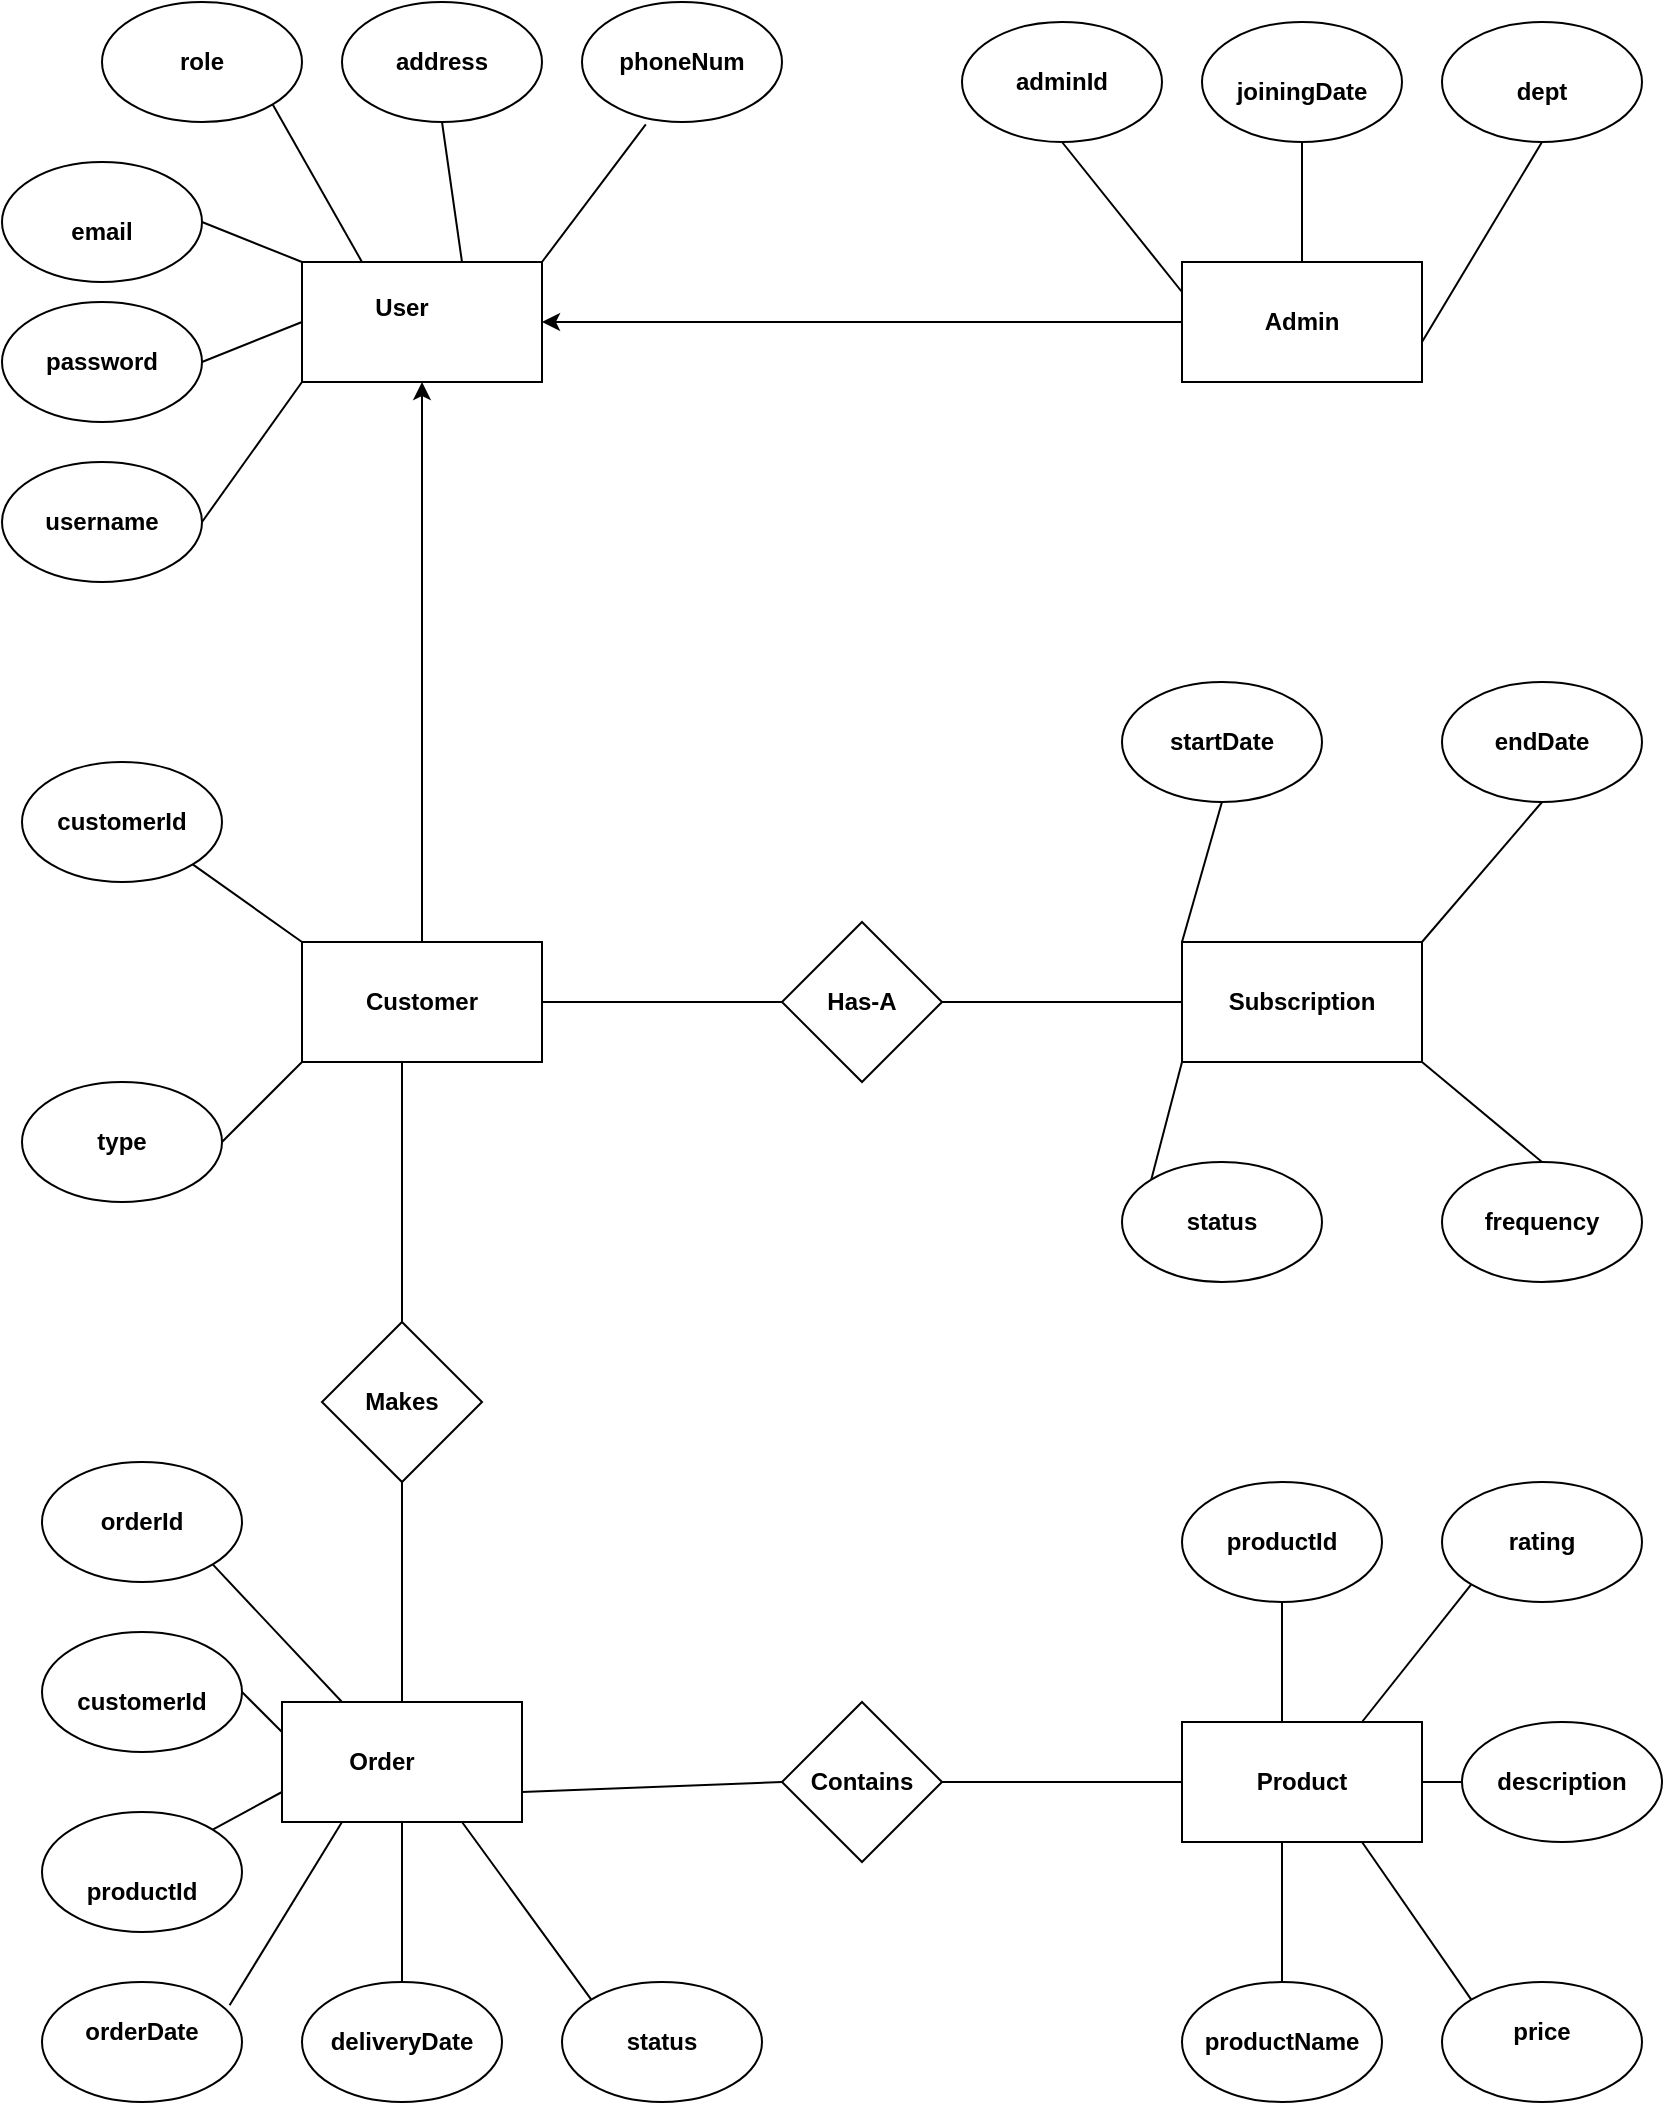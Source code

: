 <mxfile version="24.7.7">
  <diagram name="Page-1" id="XR_sAPpowPh_m-RyvFGj">
    <mxGraphModel dx="2585" dy="1070" grid="1" gridSize="10" guides="1" tooltips="1" connect="1" arrows="1" fold="1" page="1" pageScale="1" pageWidth="850" pageHeight="1100" math="0" shadow="0">
      <root>
        <mxCell id="0" />
        <mxCell id="1" parent="0" />
        <mxCell id="2tXrm1ku4In5ayjomrIE-94" style="edgeStyle=orthogonalEdgeStyle;rounded=0;orthogonalLoop=1;jettySize=auto;html=1;exitX=0.5;exitY=0;exitDx=0;exitDy=0;entryX=0.5;entryY=1;entryDx=0;entryDy=0;" parent="1" source="D4Uwa5f9jRaThYVNO9h9-1" target="2tXrm1ku4In5ayjomrIE-8" edge="1">
          <mxGeometry relative="1" as="geometry">
            <mxPoint x="220.333" y="230.0" as="targetPoint" />
          </mxGeometry>
        </mxCell>
        <mxCell id="D4Uwa5f9jRaThYVNO9h9-1" value="" style="rounded=0;whiteSpace=wrap;html=1;" parent="1" vertex="1">
          <mxGeometry x="160" y="490" width="120" height="60" as="geometry" />
        </mxCell>
        <mxCell id="D4Uwa5f9jRaThYVNO9h9-2" value="" style="rounded=0;whiteSpace=wrap;html=1;" parent="1" vertex="1">
          <mxGeometry x="150" y="870" width="120" height="60" as="geometry" />
        </mxCell>
        <mxCell id="D4Uwa5f9jRaThYVNO9h9-3" value="" style="rounded=0;whiteSpace=wrap;html=1;" parent="1" vertex="1">
          <mxGeometry x="600" y="880" width="120" height="60" as="geometry" />
        </mxCell>
        <mxCell id="2tXrm1ku4In5ayjomrIE-13" style="edgeStyle=orthogonalEdgeStyle;rounded=0;orthogonalLoop=1;jettySize=auto;html=1;exitX=0;exitY=0.5;exitDx=0;exitDy=0;entryX=1;entryY=0.5;entryDx=0;entryDy=0;" parent="1" source="D4Uwa5f9jRaThYVNO9h9-4" target="2tXrm1ku4In5ayjomrIE-8" edge="1">
          <mxGeometry relative="1" as="geometry" />
        </mxCell>
        <mxCell id="D4Uwa5f9jRaThYVNO9h9-4" value="" style="rounded=0;whiteSpace=wrap;html=1;" parent="1" vertex="1">
          <mxGeometry x="600" y="150" width="120" height="60" as="geometry" />
        </mxCell>
        <mxCell id="2tXrm1ku4In5ayjomrIE-1" value="" style="rhombus;whiteSpace=wrap;html=1;" parent="1" vertex="1">
          <mxGeometry x="400" y="870" width="80" height="80" as="geometry" />
        </mxCell>
        <mxCell id="2tXrm1ku4In5ayjomrIE-2" value="" style="rhombus;whiteSpace=wrap;html=1;" parent="1" vertex="1">
          <mxGeometry x="170" y="680" width="80" height="80" as="geometry" />
        </mxCell>
        <mxCell id="2tXrm1ku4In5ayjomrIE-3" value="" style="rounded=0;whiteSpace=wrap;html=1;" parent="1" vertex="1">
          <mxGeometry x="600" y="490" width="120" height="60" as="geometry" />
        </mxCell>
        <mxCell id="2tXrm1ku4In5ayjomrIE-8" value="" style="rounded=0;whiteSpace=wrap;html=1;" parent="1" vertex="1">
          <mxGeometry x="160" y="150" width="120" height="60" as="geometry" />
        </mxCell>
        <mxCell id="2tXrm1ku4In5ayjomrIE-9" value="" style="rhombus;whiteSpace=wrap;html=1;" parent="1" vertex="1">
          <mxGeometry x="400" y="480" width="80" height="80" as="geometry" />
        </mxCell>
        <mxCell id="2tXrm1ku4In5ayjomrIE-14" value="&lt;b&gt;Customer&lt;/b&gt;" style="text;html=1;align=center;verticalAlign=middle;whiteSpace=wrap;rounded=0;" parent="1" vertex="1">
          <mxGeometry x="190" y="505" width="60" height="30" as="geometry" />
        </mxCell>
        <mxCell id="2tXrm1ku4In5ayjomrIE-18" value="&lt;b&gt;User&lt;/b&gt;" style="text;html=1;align=center;verticalAlign=middle;whiteSpace=wrap;rounded=0;" parent="1" vertex="1">
          <mxGeometry x="180" y="145" width="60" height="55" as="geometry" />
        </mxCell>
        <mxCell id="2tXrm1ku4In5ayjomrIE-19" value="&lt;b&gt;Admin&lt;/b&gt;" style="text;html=1;align=center;verticalAlign=middle;whiteSpace=wrap;rounded=0;" parent="1" vertex="1">
          <mxGeometry x="630" y="165" width="60" height="30" as="geometry" />
        </mxCell>
        <mxCell id="2tXrm1ku4In5ayjomrIE-20" value="&lt;b&gt;Subscription&lt;/b&gt;" style="text;html=1;align=center;verticalAlign=middle;whiteSpace=wrap;rounded=0;" parent="1" vertex="1">
          <mxGeometry x="630" y="505" width="60" height="30" as="geometry" />
        </mxCell>
        <mxCell id="2tXrm1ku4In5ayjomrIE-21" value="&lt;b&gt;Order&lt;/b&gt;" style="text;html=1;align=center;verticalAlign=middle;whiteSpace=wrap;rounded=0;" parent="1" vertex="1">
          <mxGeometry x="170" y="885" width="60" height="30" as="geometry" />
        </mxCell>
        <mxCell id="2tXrm1ku4In5ayjomrIE-22" value="&lt;b&gt;Product&lt;/b&gt;" style="text;html=1;align=center;verticalAlign=middle;whiteSpace=wrap;rounded=0;" parent="1" vertex="1">
          <mxGeometry x="630" y="885" width="60" height="50" as="geometry" />
        </mxCell>
        <mxCell id="2tXrm1ku4In5ayjomrIE-23" value="&lt;b&gt;Contains&lt;/b&gt;" style="text;html=1;align=center;verticalAlign=middle;whiteSpace=wrap;rounded=0;" parent="1" vertex="1">
          <mxGeometry x="410" y="895" width="60" height="30" as="geometry" />
        </mxCell>
        <mxCell id="2tXrm1ku4In5ayjomrIE-24" value="&lt;b&gt;Makes&lt;/b&gt;" style="text;html=1;align=center;verticalAlign=middle;whiteSpace=wrap;rounded=0;" parent="1" vertex="1">
          <mxGeometry x="180" y="705" width="60" height="30" as="geometry" />
        </mxCell>
        <mxCell id="2tXrm1ku4In5ayjomrIE-28" value="&lt;b&gt;Has-A&lt;/b&gt;" style="text;html=1;align=center;verticalAlign=middle;whiteSpace=wrap;rounded=0;" parent="1" vertex="1">
          <mxGeometry x="410" y="505" width="60" height="30" as="geometry" />
        </mxCell>
        <mxCell id="2tXrm1ku4In5ayjomrIE-34" value="" style="endArrow=none;html=1;rounded=0;exitX=0.5;exitY=0;exitDx=0;exitDy=0;" parent="1" source="D4Uwa5f9jRaThYVNO9h9-2" edge="1">
          <mxGeometry width="50" height="50" relative="1" as="geometry">
            <mxPoint x="160" y="810" as="sourcePoint" />
            <mxPoint x="210" y="760" as="targetPoint" />
          </mxGeometry>
        </mxCell>
        <mxCell id="2tXrm1ku4In5ayjomrIE-35" value="" style="endArrow=none;html=1;rounded=0;exitX=0.5;exitY=0;exitDx=0;exitDy=0;" parent="1" source="2tXrm1ku4In5ayjomrIE-2" edge="1">
          <mxGeometry width="50" height="50" relative="1" as="geometry">
            <mxPoint x="460" y="600" as="sourcePoint" />
            <mxPoint x="210" y="550" as="targetPoint" />
          </mxGeometry>
        </mxCell>
        <mxCell id="2tXrm1ku4In5ayjomrIE-36" value="" style="endArrow=none;html=1;rounded=0;entryX=0;entryY=0.5;entryDx=0;entryDy=0;exitX=1;exitY=0.5;exitDx=0;exitDy=0;" parent="1" source="2tXrm1ku4In5ayjomrIE-9" target="2tXrm1ku4In5ayjomrIE-3" edge="1">
          <mxGeometry width="50" height="50" relative="1" as="geometry">
            <mxPoint x="460" y="600" as="sourcePoint" />
            <mxPoint x="510" y="550" as="targetPoint" />
          </mxGeometry>
        </mxCell>
        <mxCell id="2tXrm1ku4In5ayjomrIE-37" value="" style="endArrow=none;html=1;rounded=0;entryX=0;entryY=0.5;entryDx=0;entryDy=0;exitX=1;exitY=0.5;exitDx=0;exitDy=0;" parent="1" source="D4Uwa5f9jRaThYVNO9h9-1" target="2tXrm1ku4In5ayjomrIE-9" edge="1">
          <mxGeometry width="50" height="50" relative="1" as="geometry">
            <mxPoint x="460" y="600" as="sourcePoint" />
            <mxPoint x="510" y="550" as="targetPoint" />
          </mxGeometry>
        </mxCell>
        <mxCell id="2tXrm1ku4In5ayjomrIE-38" value="" style="endArrow=none;html=1;rounded=0;entryX=0;entryY=0.5;entryDx=0;entryDy=0;exitX=1;exitY=0.5;exitDx=0;exitDy=0;" parent="1" source="2tXrm1ku4In5ayjomrIE-1" target="D4Uwa5f9jRaThYVNO9h9-3" edge="1">
          <mxGeometry width="50" height="50" relative="1" as="geometry">
            <mxPoint x="460" y="600" as="sourcePoint" />
            <mxPoint x="510" y="550" as="targetPoint" />
          </mxGeometry>
        </mxCell>
        <mxCell id="2tXrm1ku4In5ayjomrIE-42" value="" style="endArrow=none;html=1;rounded=0;entryX=0;entryY=0.5;entryDx=0;entryDy=0;exitX=1;exitY=0.75;exitDx=0;exitDy=0;" parent="1" source="D4Uwa5f9jRaThYVNO9h9-2" target="2tXrm1ku4In5ayjomrIE-1" edge="1">
          <mxGeometry width="50" height="50" relative="1" as="geometry">
            <mxPoint x="460" y="600" as="sourcePoint" />
            <mxPoint x="510" y="550" as="targetPoint" />
          </mxGeometry>
        </mxCell>
        <mxCell id="2tXrm1ku4In5ayjomrIE-44" value="" style="ellipse;whiteSpace=wrap;html=1;" parent="1" vertex="1">
          <mxGeometry x="610" y="30" width="100" height="60" as="geometry" />
        </mxCell>
        <mxCell id="2tXrm1ku4In5ayjomrIE-45" value="" style="ellipse;whiteSpace=wrap;html=1;" parent="1" vertex="1">
          <mxGeometry x="730" y="30" width="100" height="60" as="geometry" />
        </mxCell>
        <mxCell id="2tXrm1ku4In5ayjomrIE-46" value="" style="ellipse;whiteSpace=wrap;html=1;" parent="1" vertex="1">
          <mxGeometry x="490" y="30" width="100" height="60" as="geometry" />
        </mxCell>
        <mxCell id="2tXrm1ku4In5ayjomrIE-57" value="" style="endArrow=none;html=1;rounded=0;entryX=0.5;entryY=1;entryDx=0;entryDy=0;exitX=0;exitY=0.25;exitDx=0;exitDy=0;" parent="1" source="D4Uwa5f9jRaThYVNO9h9-4" target="2tXrm1ku4In5ayjomrIE-46" edge="1">
          <mxGeometry width="50" height="50" relative="1" as="geometry">
            <mxPoint x="460" y="600" as="sourcePoint" />
            <mxPoint x="510" y="550" as="targetPoint" />
          </mxGeometry>
        </mxCell>
        <mxCell id="2tXrm1ku4In5ayjomrIE-58" value="" style="endArrow=none;html=1;rounded=0;entryX=0.5;entryY=1;entryDx=0;entryDy=0;exitX=0.5;exitY=0;exitDx=0;exitDy=0;" parent="1" source="D4Uwa5f9jRaThYVNO9h9-4" target="2tXrm1ku4In5ayjomrIE-44" edge="1">
          <mxGeometry width="50" height="50" relative="1" as="geometry">
            <mxPoint x="460" y="600" as="sourcePoint" />
            <mxPoint x="510" y="550" as="targetPoint" />
          </mxGeometry>
        </mxCell>
        <mxCell id="2tXrm1ku4In5ayjomrIE-59" value="" style="endArrow=none;html=1;rounded=0;entryX=0.5;entryY=1;entryDx=0;entryDy=0;" parent="1" target="2tXrm1ku4In5ayjomrIE-45" edge="1">
          <mxGeometry width="50" height="50" relative="1" as="geometry">
            <mxPoint x="720" y="190" as="sourcePoint" />
            <mxPoint x="510" y="550" as="targetPoint" />
          </mxGeometry>
        </mxCell>
        <mxCell id="2tXrm1ku4In5ayjomrIE-60" value="" style="ellipse;whiteSpace=wrap;html=1;" parent="1" vertex="1">
          <mxGeometry x="570" y="600" width="100" height="60" as="geometry" />
        </mxCell>
        <mxCell id="2tXrm1ku4In5ayjomrIE-61" value="" style="ellipse;whiteSpace=wrap;html=1;" parent="1" vertex="1">
          <mxGeometry x="730" y="600" width="100" height="60" as="geometry" />
        </mxCell>
        <mxCell id="2tXrm1ku4In5ayjomrIE-62" value="" style="ellipse;whiteSpace=wrap;html=1;" parent="1" vertex="1">
          <mxGeometry x="730" y="360" width="100" height="60" as="geometry" />
        </mxCell>
        <mxCell id="2tXrm1ku4In5ayjomrIE-63" value="" style="ellipse;whiteSpace=wrap;html=1;" parent="1" vertex="1">
          <mxGeometry x="570" y="360" width="100" height="60" as="geometry" />
        </mxCell>
        <mxCell id="2tXrm1ku4In5ayjomrIE-66" value="" style="endArrow=none;html=1;rounded=0;entryX=0;entryY=0;entryDx=0;entryDy=0;exitX=0.5;exitY=1;exitDx=0;exitDy=0;" parent="1" source="2tXrm1ku4In5ayjomrIE-63" target="2tXrm1ku4In5ayjomrIE-3" edge="1">
          <mxGeometry width="50" height="50" relative="1" as="geometry">
            <mxPoint x="460" y="600" as="sourcePoint" />
            <mxPoint x="510" y="550" as="targetPoint" />
          </mxGeometry>
        </mxCell>
        <mxCell id="2tXrm1ku4In5ayjomrIE-67" value="" style="endArrow=none;html=1;rounded=0;entryX=1;entryY=0;entryDx=0;entryDy=0;exitX=0.5;exitY=1;exitDx=0;exitDy=0;" parent="1" source="2tXrm1ku4In5ayjomrIE-62" target="2tXrm1ku4In5ayjomrIE-3" edge="1">
          <mxGeometry width="50" height="50" relative="1" as="geometry">
            <mxPoint x="460" y="600" as="sourcePoint" />
            <mxPoint x="510" y="550" as="targetPoint" />
          </mxGeometry>
        </mxCell>
        <mxCell id="2tXrm1ku4In5ayjomrIE-68" value="" style="endArrow=none;html=1;rounded=0;entryX=0;entryY=1;entryDx=0;entryDy=0;exitX=0;exitY=0;exitDx=0;exitDy=0;" parent="1" source="2tXrm1ku4In5ayjomrIE-60" target="2tXrm1ku4In5ayjomrIE-3" edge="1">
          <mxGeometry width="50" height="50" relative="1" as="geometry">
            <mxPoint x="460" y="600" as="sourcePoint" />
            <mxPoint x="510" y="550" as="targetPoint" />
          </mxGeometry>
        </mxCell>
        <mxCell id="2tXrm1ku4In5ayjomrIE-72" value="" style="endArrow=none;html=1;rounded=0;entryX=1;entryY=1;entryDx=0;entryDy=0;exitX=0.5;exitY=0;exitDx=0;exitDy=0;" parent="1" source="2tXrm1ku4In5ayjomrIE-61" target="2tXrm1ku4In5ayjomrIE-3" edge="1">
          <mxGeometry width="50" height="50" relative="1" as="geometry">
            <mxPoint x="460" y="600" as="sourcePoint" />
            <mxPoint x="510" y="550" as="targetPoint" />
          </mxGeometry>
        </mxCell>
        <mxCell id="2tXrm1ku4In5ayjomrIE-75" value="" style="ellipse;whiteSpace=wrap;html=1;" parent="1" vertex="1">
          <mxGeometry x="20" y="560" width="100" height="60" as="geometry" />
        </mxCell>
        <mxCell id="2tXrm1ku4In5ayjomrIE-76" value="" style="ellipse;whiteSpace=wrap;html=1;" parent="1" vertex="1">
          <mxGeometry x="20" y="400" width="100" height="60" as="geometry" />
        </mxCell>
        <mxCell id="2tXrm1ku4In5ayjomrIE-78" value="" style="endArrow=none;html=1;rounded=0;exitX=1;exitY=0.5;exitDx=0;exitDy=0;entryX=0;entryY=1;entryDx=0;entryDy=0;" parent="1" source="2tXrm1ku4In5ayjomrIE-75" target="D4Uwa5f9jRaThYVNO9h9-1" edge="1">
          <mxGeometry width="50" height="50" relative="1" as="geometry">
            <mxPoint x="460" y="600" as="sourcePoint" />
            <mxPoint x="510" y="550" as="targetPoint" />
          </mxGeometry>
        </mxCell>
        <mxCell id="2tXrm1ku4In5ayjomrIE-79" value="" style="endArrow=none;html=1;rounded=0;entryX=1;entryY=1;entryDx=0;entryDy=0;exitX=0;exitY=0;exitDx=0;exitDy=0;" parent="1" source="D4Uwa5f9jRaThYVNO9h9-1" target="2tXrm1ku4In5ayjomrIE-76" edge="1">
          <mxGeometry width="50" height="50" relative="1" as="geometry">
            <mxPoint x="460" y="600" as="sourcePoint" />
            <mxPoint x="510" y="550" as="targetPoint" />
          </mxGeometry>
        </mxCell>
        <mxCell id="2tXrm1ku4In5ayjomrIE-81" value="" style="ellipse;whiteSpace=wrap;html=1;" parent="1" vertex="1">
          <mxGeometry x="10" y="250" width="100" height="60" as="geometry" />
        </mxCell>
        <mxCell id="2tXrm1ku4In5ayjomrIE-82" value="" style="ellipse;whiteSpace=wrap;html=1;" parent="1" vertex="1">
          <mxGeometry x="10" y="170" width="100" height="60" as="geometry" />
        </mxCell>
        <mxCell id="2tXrm1ku4In5ayjomrIE-83" value="" style="ellipse;whiteSpace=wrap;html=1;" parent="1" vertex="1">
          <mxGeometry x="10" y="100" width="100" height="60" as="geometry" />
        </mxCell>
        <mxCell id="2tXrm1ku4In5ayjomrIE-84" value="" style="ellipse;whiteSpace=wrap;html=1;" parent="1" vertex="1">
          <mxGeometry x="60" y="20" width="100" height="60" as="geometry" />
        </mxCell>
        <mxCell id="2tXrm1ku4In5ayjomrIE-85" value="" style="ellipse;whiteSpace=wrap;html=1;" parent="1" vertex="1">
          <mxGeometry x="180" y="20" width="100" height="60" as="geometry" />
        </mxCell>
        <mxCell id="2tXrm1ku4In5ayjomrIE-86" value="" style="ellipse;whiteSpace=wrap;html=1;" parent="1" vertex="1">
          <mxGeometry x="300" y="20" width="100" height="60" as="geometry" />
        </mxCell>
        <mxCell id="2tXrm1ku4In5ayjomrIE-88" value="" style="endArrow=none;html=1;rounded=0;entryX=0;entryY=1;entryDx=0;entryDy=0;exitX=1;exitY=0.5;exitDx=0;exitDy=0;" parent="1" source="2tXrm1ku4In5ayjomrIE-81" target="2tXrm1ku4In5ayjomrIE-8" edge="1">
          <mxGeometry width="50" height="50" relative="1" as="geometry">
            <mxPoint x="460" y="600" as="sourcePoint" />
            <mxPoint x="510" y="550" as="targetPoint" />
          </mxGeometry>
        </mxCell>
        <mxCell id="2tXrm1ku4In5ayjomrIE-89" value="" style="endArrow=none;html=1;rounded=0;entryX=0;entryY=0.5;entryDx=0;entryDy=0;exitX=1;exitY=0.5;exitDx=0;exitDy=0;" parent="1" source="2tXrm1ku4In5ayjomrIE-82" target="2tXrm1ku4In5ayjomrIE-8" edge="1">
          <mxGeometry width="50" height="50" relative="1" as="geometry">
            <mxPoint x="460" y="600" as="sourcePoint" />
            <mxPoint x="510" y="550" as="targetPoint" />
          </mxGeometry>
        </mxCell>
        <mxCell id="2tXrm1ku4In5ayjomrIE-90" value="" style="endArrow=none;html=1;rounded=0;entryX=0;entryY=0;entryDx=0;entryDy=0;exitX=1;exitY=0.5;exitDx=0;exitDy=0;" parent="1" source="2tXrm1ku4In5ayjomrIE-83" target="2tXrm1ku4In5ayjomrIE-8" edge="1">
          <mxGeometry width="50" height="50" relative="1" as="geometry">
            <mxPoint x="460" y="600" as="sourcePoint" />
            <mxPoint x="510" y="550" as="targetPoint" />
          </mxGeometry>
        </mxCell>
        <mxCell id="2tXrm1ku4In5ayjomrIE-91" value="" style="endArrow=none;html=1;rounded=0;entryX=0.25;entryY=0;entryDx=0;entryDy=0;exitX=1;exitY=1;exitDx=0;exitDy=0;" parent="1" source="2tXrm1ku4In5ayjomrIE-84" target="2tXrm1ku4In5ayjomrIE-8" edge="1">
          <mxGeometry width="50" height="50" relative="1" as="geometry">
            <mxPoint x="460" y="600" as="sourcePoint" />
            <mxPoint x="510" y="550" as="targetPoint" />
          </mxGeometry>
        </mxCell>
        <mxCell id="2tXrm1ku4In5ayjomrIE-92" value="" style="endArrow=none;html=1;rounded=0;entryX=0.5;entryY=1;entryDx=0;entryDy=0;" parent="1" target="2tXrm1ku4In5ayjomrIE-85" edge="1">
          <mxGeometry width="50" height="50" relative="1" as="geometry">
            <mxPoint x="240" y="150" as="sourcePoint" />
            <mxPoint x="510" y="550" as="targetPoint" />
          </mxGeometry>
        </mxCell>
        <mxCell id="2tXrm1ku4In5ayjomrIE-93" value="" style="endArrow=none;html=1;rounded=0;entryX=0.319;entryY=1.019;entryDx=0;entryDy=0;entryPerimeter=0;exitX=1;exitY=0;exitDx=0;exitDy=0;" parent="1" source="2tXrm1ku4In5ayjomrIE-8" target="2tXrm1ku4In5ayjomrIE-86" edge="1">
          <mxGeometry width="50" height="50" relative="1" as="geometry">
            <mxPoint x="310" y="160" as="sourcePoint" />
            <mxPoint x="360" y="110" as="targetPoint" />
          </mxGeometry>
        </mxCell>
        <mxCell id="2tXrm1ku4In5ayjomrIE-95" value="" style="ellipse;whiteSpace=wrap;html=1;" parent="1" vertex="1">
          <mxGeometry x="740" y="880" width="100" height="60" as="geometry" />
        </mxCell>
        <mxCell id="2tXrm1ku4In5ayjomrIE-96" value="" style="ellipse;whiteSpace=wrap;html=1;" parent="1" vertex="1">
          <mxGeometry x="730" y="1010" width="100" height="60" as="geometry" />
        </mxCell>
        <mxCell id="2tXrm1ku4In5ayjomrIE-97" value="" style="ellipse;whiteSpace=wrap;html=1;" parent="1" vertex="1">
          <mxGeometry x="600" y="1010" width="100" height="60" as="geometry" />
        </mxCell>
        <mxCell id="2tXrm1ku4In5ayjomrIE-98" value="" style="ellipse;whiteSpace=wrap;html=1;" parent="1" vertex="1">
          <mxGeometry x="730" y="760" width="100" height="60" as="geometry" />
        </mxCell>
        <mxCell id="2tXrm1ku4In5ayjomrIE-99" value="" style="ellipse;whiteSpace=wrap;html=1;" parent="1" vertex="1">
          <mxGeometry x="600" y="760" width="100" height="60" as="geometry" />
        </mxCell>
        <mxCell id="2tXrm1ku4In5ayjomrIE-100" value="" style="endArrow=none;html=1;rounded=0;entryX=0;entryY=0.5;entryDx=0;entryDy=0;exitX=1;exitY=0.5;exitDx=0;exitDy=0;" parent="1" source="D4Uwa5f9jRaThYVNO9h9-3" target="2tXrm1ku4In5ayjomrIE-95" edge="1">
          <mxGeometry width="50" height="50" relative="1" as="geometry">
            <mxPoint x="650" y="880" as="sourcePoint" />
            <mxPoint x="700" y="830" as="targetPoint" />
          </mxGeometry>
        </mxCell>
        <mxCell id="2tXrm1ku4In5ayjomrIE-101" value="" style="endArrow=none;html=1;rounded=0;entryX=0.5;entryY=1;entryDx=0;entryDy=0;" parent="1" target="2tXrm1ku4In5ayjomrIE-99" edge="1">
          <mxGeometry width="50" height="50" relative="1" as="geometry">
            <mxPoint x="650" y="880" as="sourcePoint" />
            <mxPoint x="700" y="830" as="targetPoint" />
          </mxGeometry>
        </mxCell>
        <mxCell id="2tXrm1ku4In5ayjomrIE-103" value="" style="endArrow=none;html=1;rounded=0;entryX=0;entryY=1;entryDx=0;entryDy=0;exitX=0.75;exitY=0;exitDx=0;exitDy=0;" parent="1" source="D4Uwa5f9jRaThYVNO9h9-3" target="2tXrm1ku4In5ayjomrIE-98" edge="1">
          <mxGeometry width="50" height="50" relative="1" as="geometry">
            <mxPoint x="650" y="880" as="sourcePoint" />
            <mxPoint x="700" y="830" as="targetPoint" />
          </mxGeometry>
        </mxCell>
        <mxCell id="2tXrm1ku4In5ayjomrIE-104" value="" style="endArrow=none;html=1;rounded=0;entryX=0.5;entryY=0;entryDx=0;entryDy=0;" parent="1" target="2tXrm1ku4In5ayjomrIE-97" edge="1">
          <mxGeometry width="50" height="50" relative="1" as="geometry">
            <mxPoint x="650" y="940" as="sourcePoint" />
            <mxPoint x="700" y="830" as="targetPoint" />
          </mxGeometry>
        </mxCell>
        <mxCell id="2tXrm1ku4In5ayjomrIE-105" value="" style="endArrow=none;html=1;rounded=0;entryX=0;entryY=0;entryDx=0;entryDy=0;exitX=0.75;exitY=1;exitDx=0;exitDy=0;" parent="1" source="D4Uwa5f9jRaThYVNO9h9-3" target="2tXrm1ku4In5ayjomrIE-96" edge="1">
          <mxGeometry width="50" height="50" relative="1" as="geometry">
            <mxPoint x="650" y="880" as="sourcePoint" />
            <mxPoint x="700" y="830" as="targetPoint" />
          </mxGeometry>
        </mxCell>
        <mxCell id="2tXrm1ku4In5ayjomrIE-106" value="" style="ellipse;whiteSpace=wrap;html=1;" parent="1" vertex="1">
          <mxGeometry x="290" y="1010" width="100" height="60" as="geometry" />
        </mxCell>
        <mxCell id="2tXrm1ku4In5ayjomrIE-107" value="" style="ellipse;whiteSpace=wrap;html=1;" parent="1" vertex="1">
          <mxGeometry x="160" y="1010" width="100" height="60" as="geometry" />
        </mxCell>
        <mxCell id="2tXrm1ku4In5ayjomrIE-108" value="" style="ellipse;whiteSpace=wrap;html=1;" parent="1" vertex="1">
          <mxGeometry x="30" y="1010" width="100" height="60" as="geometry" />
        </mxCell>
        <mxCell id="2tXrm1ku4In5ayjomrIE-109" value="" style="ellipse;whiteSpace=wrap;html=1;" parent="1" vertex="1">
          <mxGeometry x="30" y="925" width="100" height="60" as="geometry" />
        </mxCell>
        <mxCell id="2tXrm1ku4In5ayjomrIE-110" value="" style="ellipse;whiteSpace=wrap;html=1;" parent="1" vertex="1">
          <mxGeometry x="30" y="835" width="100" height="60" as="geometry" />
        </mxCell>
        <mxCell id="2tXrm1ku4In5ayjomrIE-111" value="" style="ellipse;whiteSpace=wrap;html=1;" parent="1" vertex="1">
          <mxGeometry x="30" y="750" width="100" height="60" as="geometry" />
        </mxCell>
        <mxCell id="2tXrm1ku4In5ayjomrIE-113" value="" style="endArrow=none;html=1;rounded=0;exitX=0.938;exitY=0.194;exitDx=0;exitDy=0;exitPerimeter=0;entryX=0.25;entryY=1;entryDx=0;entryDy=0;" parent="1" source="2tXrm1ku4In5ayjomrIE-108" target="D4Uwa5f9jRaThYVNO9h9-2" edge="1">
          <mxGeometry width="50" height="50" relative="1" as="geometry">
            <mxPoint x="200" y="980" as="sourcePoint" />
            <mxPoint x="250" y="930" as="targetPoint" />
          </mxGeometry>
        </mxCell>
        <mxCell id="2tXrm1ku4In5ayjomrIE-114" value="" style="endArrow=none;html=1;rounded=0;entryX=0.5;entryY=1;entryDx=0;entryDy=0;exitX=0.5;exitY=0;exitDx=0;exitDy=0;" parent="1" source="2tXrm1ku4In5ayjomrIE-107" target="D4Uwa5f9jRaThYVNO9h9-2" edge="1">
          <mxGeometry width="50" height="50" relative="1" as="geometry">
            <mxPoint x="200" y="980" as="sourcePoint" />
            <mxPoint x="250" y="930" as="targetPoint" />
          </mxGeometry>
        </mxCell>
        <mxCell id="2tXrm1ku4In5ayjomrIE-115" value="" style="endArrow=none;html=1;rounded=0;entryX=0;entryY=0;entryDx=0;entryDy=0;exitX=0.75;exitY=1;exitDx=0;exitDy=0;" parent="1" source="D4Uwa5f9jRaThYVNO9h9-2" target="2tXrm1ku4In5ayjomrIE-106" edge="1">
          <mxGeometry width="50" height="50" relative="1" as="geometry">
            <mxPoint x="200" y="980" as="sourcePoint" />
            <mxPoint x="250" y="930" as="targetPoint" />
          </mxGeometry>
        </mxCell>
        <mxCell id="2tXrm1ku4In5ayjomrIE-116" value="" style="endArrow=none;html=1;rounded=0;entryX=1;entryY=0;entryDx=0;entryDy=0;exitX=0;exitY=0.75;exitDx=0;exitDy=0;" parent="1" source="D4Uwa5f9jRaThYVNO9h9-2" target="2tXrm1ku4In5ayjomrIE-109" edge="1">
          <mxGeometry width="50" height="50" relative="1" as="geometry">
            <mxPoint x="200" y="980" as="sourcePoint" />
            <mxPoint x="250" y="930" as="targetPoint" />
          </mxGeometry>
        </mxCell>
        <mxCell id="2tXrm1ku4In5ayjomrIE-117" value="" style="endArrow=none;html=1;rounded=0;entryX=1;entryY=0.5;entryDx=0;entryDy=0;exitX=0;exitY=0.25;exitDx=0;exitDy=0;" parent="1" source="D4Uwa5f9jRaThYVNO9h9-2" target="2tXrm1ku4In5ayjomrIE-110" edge="1">
          <mxGeometry width="50" height="50" relative="1" as="geometry">
            <mxPoint x="200" y="980" as="sourcePoint" />
            <mxPoint x="250" y="930" as="targetPoint" />
          </mxGeometry>
        </mxCell>
        <mxCell id="2tXrm1ku4In5ayjomrIE-118" value="" style="endArrow=none;html=1;rounded=0;entryX=1;entryY=1;entryDx=0;entryDy=0;exitX=0.25;exitY=0;exitDx=0;exitDy=0;" parent="1" source="D4Uwa5f9jRaThYVNO9h9-2" target="2tXrm1ku4In5ayjomrIE-111" edge="1">
          <mxGeometry width="50" height="50" relative="1" as="geometry">
            <mxPoint x="200" y="980" as="sourcePoint" />
            <mxPoint x="250" y="930" as="targetPoint" />
          </mxGeometry>
        </mxCell>
        <mxCell id="2tXrm1ku4In5ayjomrIE-119" value="&lt;b&gt;adminId&lt;/b&gt;" style="text;html=1;align=center;verticalAlign=middle;whiteSpace=wrap;rounded=0;" parent="1" vertex="1">
          <mxGeometry x="510" y="45" width="60" height="30" as="geometry" />
        </mxCell>
        <mxCell id="2tXrm1ku4In5ayjomrIE-123" value="&lt;b&gt;joiningDate&lt;/b&gt;" style="text;html=1;align=center;verticalAlign=middle;whiteSpace=wrap;rounded=0;" parent="1" vertex="1">
          <mxGeometry x="630" y="50" width="60" height="30" as="geometry" />
        </mxCell>
        <mxCell id="2tXrm1ku4In5ayjomrIE-124" value="&lt;b&gt;dept&lt;/b&gt;" style="text;html=1;align=center;verticalAlign=middle;whiteSpace=wrap;rounded=0;" parent="1" vertex="1">
          <mxGeometry x="750" y="50" width="60" height="30" as="geometry" />
        </mxCell>
        <mxCell id="2tXrm1ku4In5ayjomrIE-125" value="&lt;b&gt;frequency&lt;/b&gt;" style="text;html=1;align=center;verticalAlign=middle;whiteSpace=wrap;rounded=0;" parent="1" vertex="1">
          <mxGeometry x="750" y="615" width="60" height="30" as="geometry" />
        </mxCell>
        <mxCell id="2tXrm1ku4In5ayjomrIE-126" value="&lt;b&gt;status&lt;/b&gt;" style="text;html=1;align=center;verticalAlign=middle;whiteSpace=wrap;rounded=0;" parent="1" vertex="1">
          <mxGeometry x="590" y="615" width="60" height="30" as="geometry" />
        </mxCell>
        <mxCell id="2tXrm1ku4In5ayjomrIE-127" value="&lt;b&gt;endDate&lt;/b&gt;" style="text;html=1;align=center;verticalAlign=middle;whiteSpace=wrap;rounded=0;" parent="1" vertex="1">
          <mxGeometry x="750" y="375" width="60" height="30" as="geometry" />
        </mxCell>
        <mxCell id="2tXrm1ku4In5ayjomrIE-128" value="&lt;b&gt;startDate&lt;/b&gt;" style="text;html=1;align=center;verticalAlign=middle;whiteSpace=wrap;rounded=0;" parent="1" vertex="1">
          <mxGeometry x="590" y="375" width="60" height="30" as="geometry" />
        </mxCell>
        <mxCell id="2tXrm1ku4In5ayjomrIE-132" value="&lt;b&gt;productName&lt;/b&gt;" style="text;html=1;align=center;verticalAlign=middle;whiteSpace=wrap;rounded=0;" parent="1" vertex="1">
          <mxGeometry x="620" y="1025" width="60" height="30" as="geometry" />
        </mxCell>
        <mxCell id="2tXrm1ku4In5ayjomrIE-133" value="&lt;b&gt;price&lt;/b&gt;" style="text;html=1;align=center;verticalAlign=middle;whiteSpace=wrap;rounded=0;" parent="1" vertex="1">
          <mxGeometry x="750" y="1020" width="60" height="30" as="geometry" />
        </mxCell>
        <mxCell id="2tXrm1ku4In5ayjomrIE-134" value="&lt;b&gt;description&lt;/b&gt;&lt;span style=&quot;color: rgba(0, 0, 0, 0); font-family: monospace; font-size: 0px; text-align: start; text-wrap: nowrap;&quot;&gt;%3CmxGraphModel%3E%3Croot%3E%3CmxCell%20id%3D%220%22%2F%3E%3CmxCell%20id%3D%221%22%20parent%3D%220%22%2F%3E%3CmxCell%20id%3D%222%22%20style%3D%22edgeStyle%3DorthogonalEdgeStyle%3Brounded%3D0%3BorthogonalLoop%3D1%3BjettySize%3Dauto%3Bhtml%3D1%3BexitX%3D0.5%3BexitY%3D0%3BexitDx%3D0%3BexitDy%3D0%3B%22%20edge%3D%221%22%20parent%3D%221%22%3E%3CmxGeometry%20relative%3D%221%22%20as%3D%22geometry%22%3E%3CmxPoint%20x%3D%22660%22%20y%3D%22655%22%20as%3D%22sourcePoint%22%2F%3E%3CmxPoint%20x%3D%22780%22%20y%3D%22760%22%20as%3D%22targetPoint%22%2F%3E%3C%2FmxGeometry%3E%3C%2FmxCell%3E%3C%2Froot%3E%3C%2FmxGraphModel%3E&lt;/span&gt;" style="text;html=1;align=center;verticalAlign=middle;whiteSpace=wrap;rounded=0;" parent="1" vertex="1">
          <mxGeometry x="760" y="895" width="60" height="30" as="geometry" />
        </mxCell>
        <mxCell id="2tXrm1ku4In5ayjomrIE-135" value="&lt;b&gt;rating&lt;/b&gt;" style="text;html=1;align=center;verticalAlign=middle;whiteSpace=wrap;rounded=0;" parent="1" vertex="1">
          <mxGeometry x="750" y="775" width="60" height="30" as="geometry" />
        </mxCell>
        <mxCell id="2tXrm1ku4In5ayjomrIE-136" value="&lt;b&gt;productId&lt;/b&gt;" style="text;html=1;align=center;verticalAlign=middle;whiteSpace=wrap;rounded=0;" parent="1" vertex="1">
          <mxGeometry x="620" y="775" width="60" height="30" as="geometry" />
        </mxCell>
        <mxCell id="2tXrm1ku4In5ayjomrIE-139" value="&lt;b&gt;orderId&lt;/b&gt;" style="text;html=1;align=center;verticalAlign=middle;whiteSpace=wrap;rounded=0;" parent="1" vertex="1">
          <mxGeometry x="50" y="765" width="60" height="30" as="geometry" />
        </mxCell>
        <mxCell id="2tXrm1ku4In5ayjomrIE-140" value="&lt;b&gt;customerId&lt;/b&gt;" style="text;html=1;align=center;verticalAlign=middle;whiteSpace=wrap;rounded=0;" parent="1" vertex="1">
          <mxGeometry x="50" y="855" width="60" height="30" as="geometry" />
        </mxCell>
        <mxCell id="2tXrm1ku4In5ayjomrIE-141" value="&lt;b&gt;deliveryDate&lt;/b&gt;" style="text;html=1;align=center;verticalAlign=middle;whiteSpace=wrap;rounded=0;" parent="1" vertex="1">
          <mxGeometry x="180" y="1025" width="60" height="30" as="geometry" />
        </mxCell>
        <mxCell id="2tXrm1ku4In5ayjomrIE-142" value="&lt;b&gt;orderDate&lt;/b&gt;" style="text;html=1;align=center;verticalAlign=middle;whiteSpace=wrap;rounded=0;" parent="1" vertex="1">
          <mxGeometry x="50" y="1020" width="60" height="30" as="geometry" />
        </mxCell>
        <mxCell id="2tXrm1ku4In5ayjomrIE-143" value="&lt;b&gt;productId&lt;/b&gt;" style="text;html=1;align=center;verticalAlign=middle;whiteSpace=wrap;rounded=0;" parent="1" vertex="1">
          <mxGeometry x="50" y="950" width="60" height="30" as="geometry" />
        </mxCell>
        <mxCell id="2tXrm1ku4In5ayjomrIE-146" value="&lt;b&gt;status&lt;/b&gt;" style="text;html=1;align=center;verticalAlign=middle;whiteSpace=wrap;rounded=0;" parent="1" vertex="1">
          <mxGeometry x="310" y="1025" width="60" height="30" as="geometry" />
        </mxCell>
        <mxCell id="2tXrm1ku4In5ayjomrIE-147" value="&lt;b&gt;type&lt;/b&gt;" style="text;html=1;align=center;verticalAlign=middle;whiteSpace=wrap;rounded=0;" parent="1" vertex="1">
          <mxGeometry x="40" y="575" width="60" height="30" as="geometry" />
        </mxCell>
        <mxCell id="2tXrm1ku4In5ayjomrIE-148" value="&lt;b&gt;customerId&lt;/b&gt;" style="text;html=1;align=center;verticalAlign=middle;whiteSpace=wrap;rounded=0;" parent="1" vertex="1">
          <mxGeometry x="40" y="415" width="60" height="30" as="geometry" />
        </mxCell>
        <mxCell id="2tXrm1ku4In5ayjomrIE-149" value="&lt;b&gt;phoneNum&lt;/b&gt;" style="text;html=1;align=center;verticalAlign=middle;whiteSpace=wrap;rounded=0;" parent="1" vertex="1">
          <mxGeometry x="320" y="35" width="60" height="30" as="geometry" />
        </mxCell>
        <mxCell id="2tXrm1ku4In5ayjomrIE-150" value="&lt;b&gt;address&lt;/b&gt;" style="text;html=1;align=center;verticalAlign=middle;whiteSpace=wrap;rounded=0;" parent="1" vertex="1">
          <mxGeometry x="200" y="35" width="60" height="30" as="geometry" />
        </mxCell>
        <mxCell id="2tXrm1ku4In5ayjomrIE-151" value="&lt;b&gt;role&lt;/b&gt;" style="text;html=1;align=center;verticalAlign=middle;whiteSpace=wrap;rounded=0;" parent="1" vertex="1">
          <mxGeometry x="80" y="35" width="60" height="30" as="geometry" />
        </mxCell>
        <mxCell id="2tXrm1ku4In5ayjomrIE-152" value="&lt;b&gt;email&lt;/b&gt;" style="text;html=1;align=center;verticalAlign=middle;whiteSpace=wrap;rounded=0;" parent="1" vertex="1">
          <mxGeometry x="30" y="120" width="60" height="30" as="geometry" />
        </mxCell>
        <mxCell id="2tXrm1ku4In5ayjomrIE-153" value="&lt;b&gt;password&lt;/b&gt;" style="text;html=1;align=center;verticalAlign=middle;whiteSpace=wrap;rounded=0;" parent="1" vertex="1">
          <mxGeometry x="30" y="185" width="60" height="30" as="geometry" />
        </mxCell>
        <mxCell id="2tXrm1ku4In5ayjomrIE-154" value="&lt;b&gt;username&lt;/b&gt;" style="text;html=1;align=center;verticalAlign=middle;whiteSpace=wrap;rounded=0;" parent="1" vertex="1">
          <mxGeometry x="30" y="265" width="60" height="30" as="geometry" />
        </mxCell>
      </root>
    </mxGraphModel>
  </diagram>
</mxfile>
